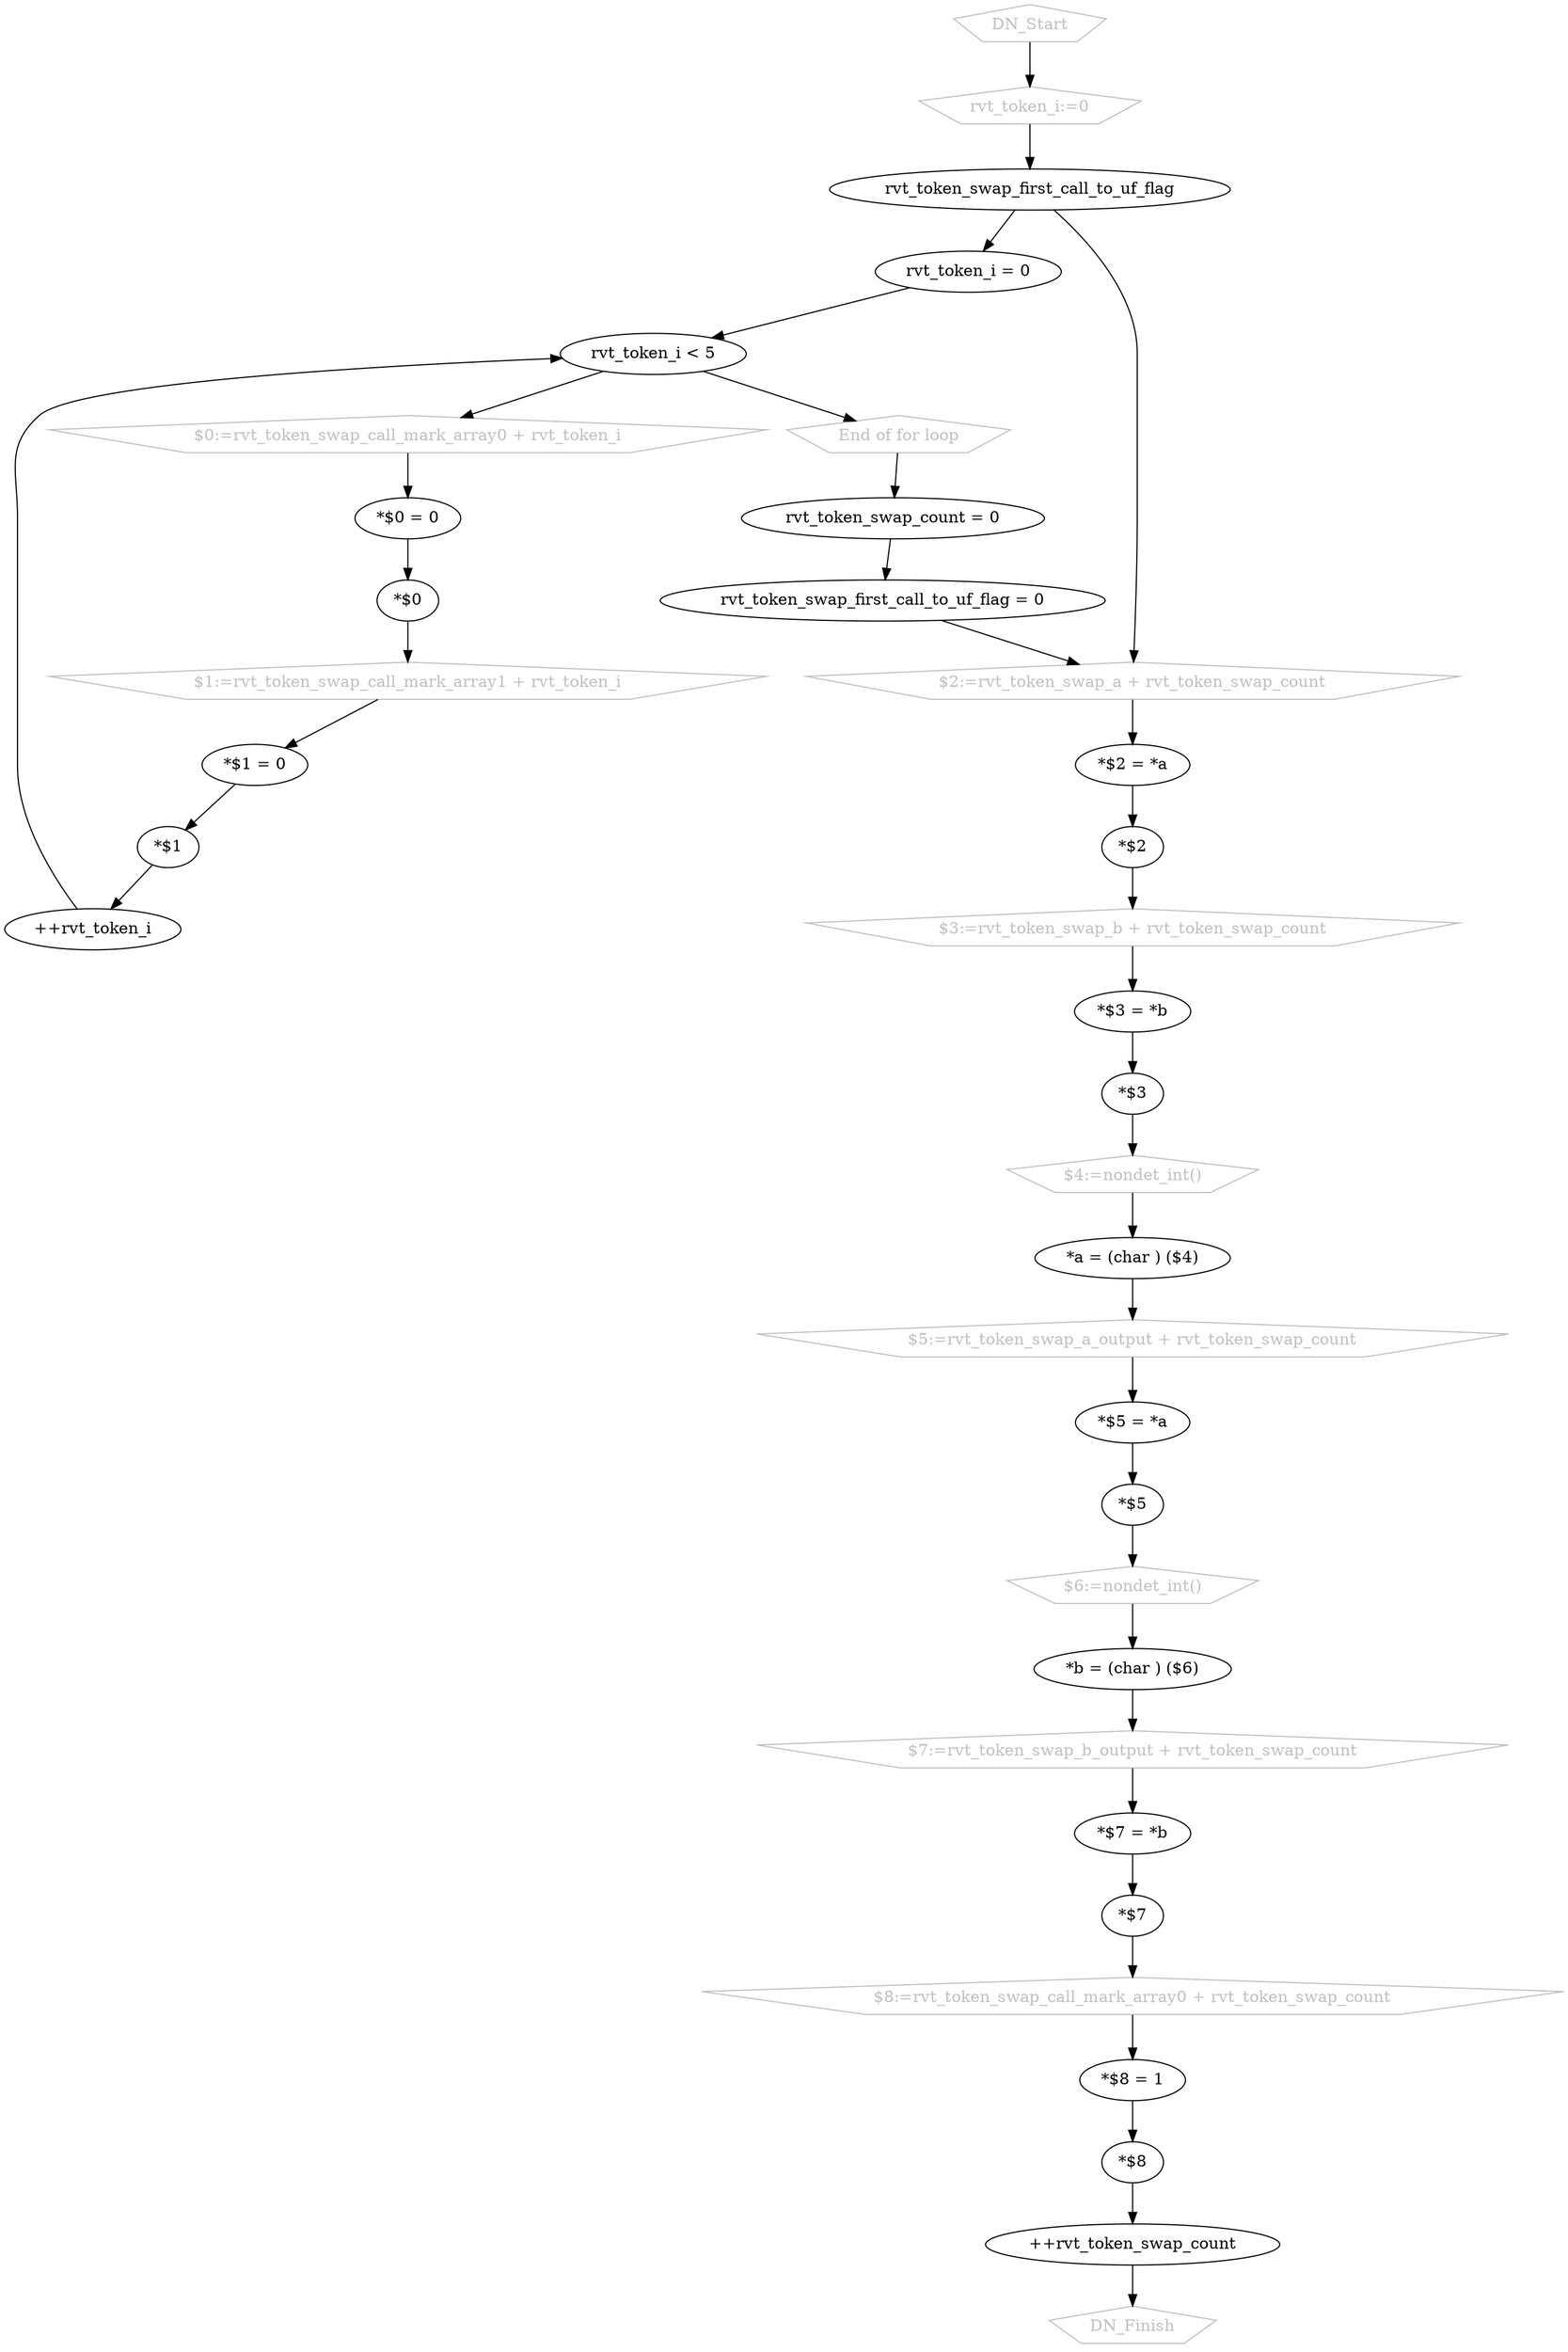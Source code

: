 digraph G{
0 [ label = "DN_Start" , fontcolor = "grey" , shape = "pentagon" , color = "grey" ];
2 [ label = "rvt_token_i:=0" , fontcolor = "grey" , shape = "pentagon" , color = "grey" ];
3 [ label = "rvt_token_swap_first_call_to_uf_flag" ];
4 [ label = "rvt_token_i = 0" ];
6 [ label = "rvt_token_i < 5" ];
7 [ label = "$0:=rvt_token_swap_call_mark_array0 + rvt_token_i" , fontcolor = "grey" , shape = "pentagon" , color = "grey" ];
8 [ label = "*$0 = 0" ];
9 [ label = "*$0" ];
10 [ label = "$1:=rvt_token_swap_call_mark_array1 + rvt_token_i" , fontcolor = "grey" , shape = "pentagon" , color = "grey" ];
11 [ label = "*$1 = 0" ];
12 [ label = "*$1" ];
14 [ label = "++rvt_token_i" ];
15 [ label = "End of for loop" , fontcolor = "grey" , shape = "pentagon" , color = "grey" ];
16 [ label = "rvt_token_swap_count = 0" ];
17 [ label = "rvt_token_swap_first_call_to_uf_flag = 0" ];
18 [ label = "$2:=rvt_token_swap_a + rvt_token_swap_count" , fontcolor = "grey" , shape = "pentagon" , color = "grey" ];
19 [ label = "*$2 = *a" ];
20 [ label = "*$2" ];
21 [ label = "$3:=rvt_token_swap_b + rvt_token_swap_count" , fontcolor = "grey" , shape = "pentagon" , color = "grey" ];
22 [ label = "*$3 = *b" ];
23 [ label = "*$3" ];
24 [ label = "$4:=nondet_int()" , fontcolor = "grey" , shape = "pentagon" , color = "grey" ];
25 [ label = "*a = (char ) ($4)" ];
26 [ label = "$5:=rvt_token_swap_a_output + rvt_token_swap_count" , fontcolor = "grey" , shape = "pentagon" , color = "grey" ];
27 [ label = "*$5 = *a" ];
28 [ label = "*$5" ];
29 [ label = "$6:=nondet_int()" , fontcolor = "grey" , shape = "pentagon" , color = "grey" ];
30 [ label = "*b = (char ) ($6)" ];
31 [ label = "$7:=rvt_token_swap_b_output + rvt_token_swap_count" , fontcolor = "grey" , shape = "pentagon" , color = "grey" ];
32 [ label = "*$7 = *b" ];
33 [ label = "*$7" ];
34 [ label = "$8:=rvt_token_swap_call_mark_array0 + rvt_token_swap_count" , fontcolor = "grey" , shape = "pentagon" , color = "grey" ];
35 [ label = "*$8 = 1" ];
36 [ label = "*$8" ];
37 [ label = "++rvt_token_swap_count" ];
38 [ label = "DN_Finish" , fontcolor = "grey" , shape = "pentagon" , color = "grey" ];
0->2;
2->3;
3->4;
4->6;
14->6;
6->7;
7->8;
8->9;
9->10;
10->11;
11->12;
12->14;
6->15;
15->16;
16->17;
3->18;
17->18;
18->19;
19->20;
20->21;
21->22;
22->23;
23->24;
24->25;
25->26;
26->27;
27->28;
28->29;
29->30;
30->31;
31->32;
32->33;
33->34;
34->35;
35->36;
36->37;
37->38;
}
